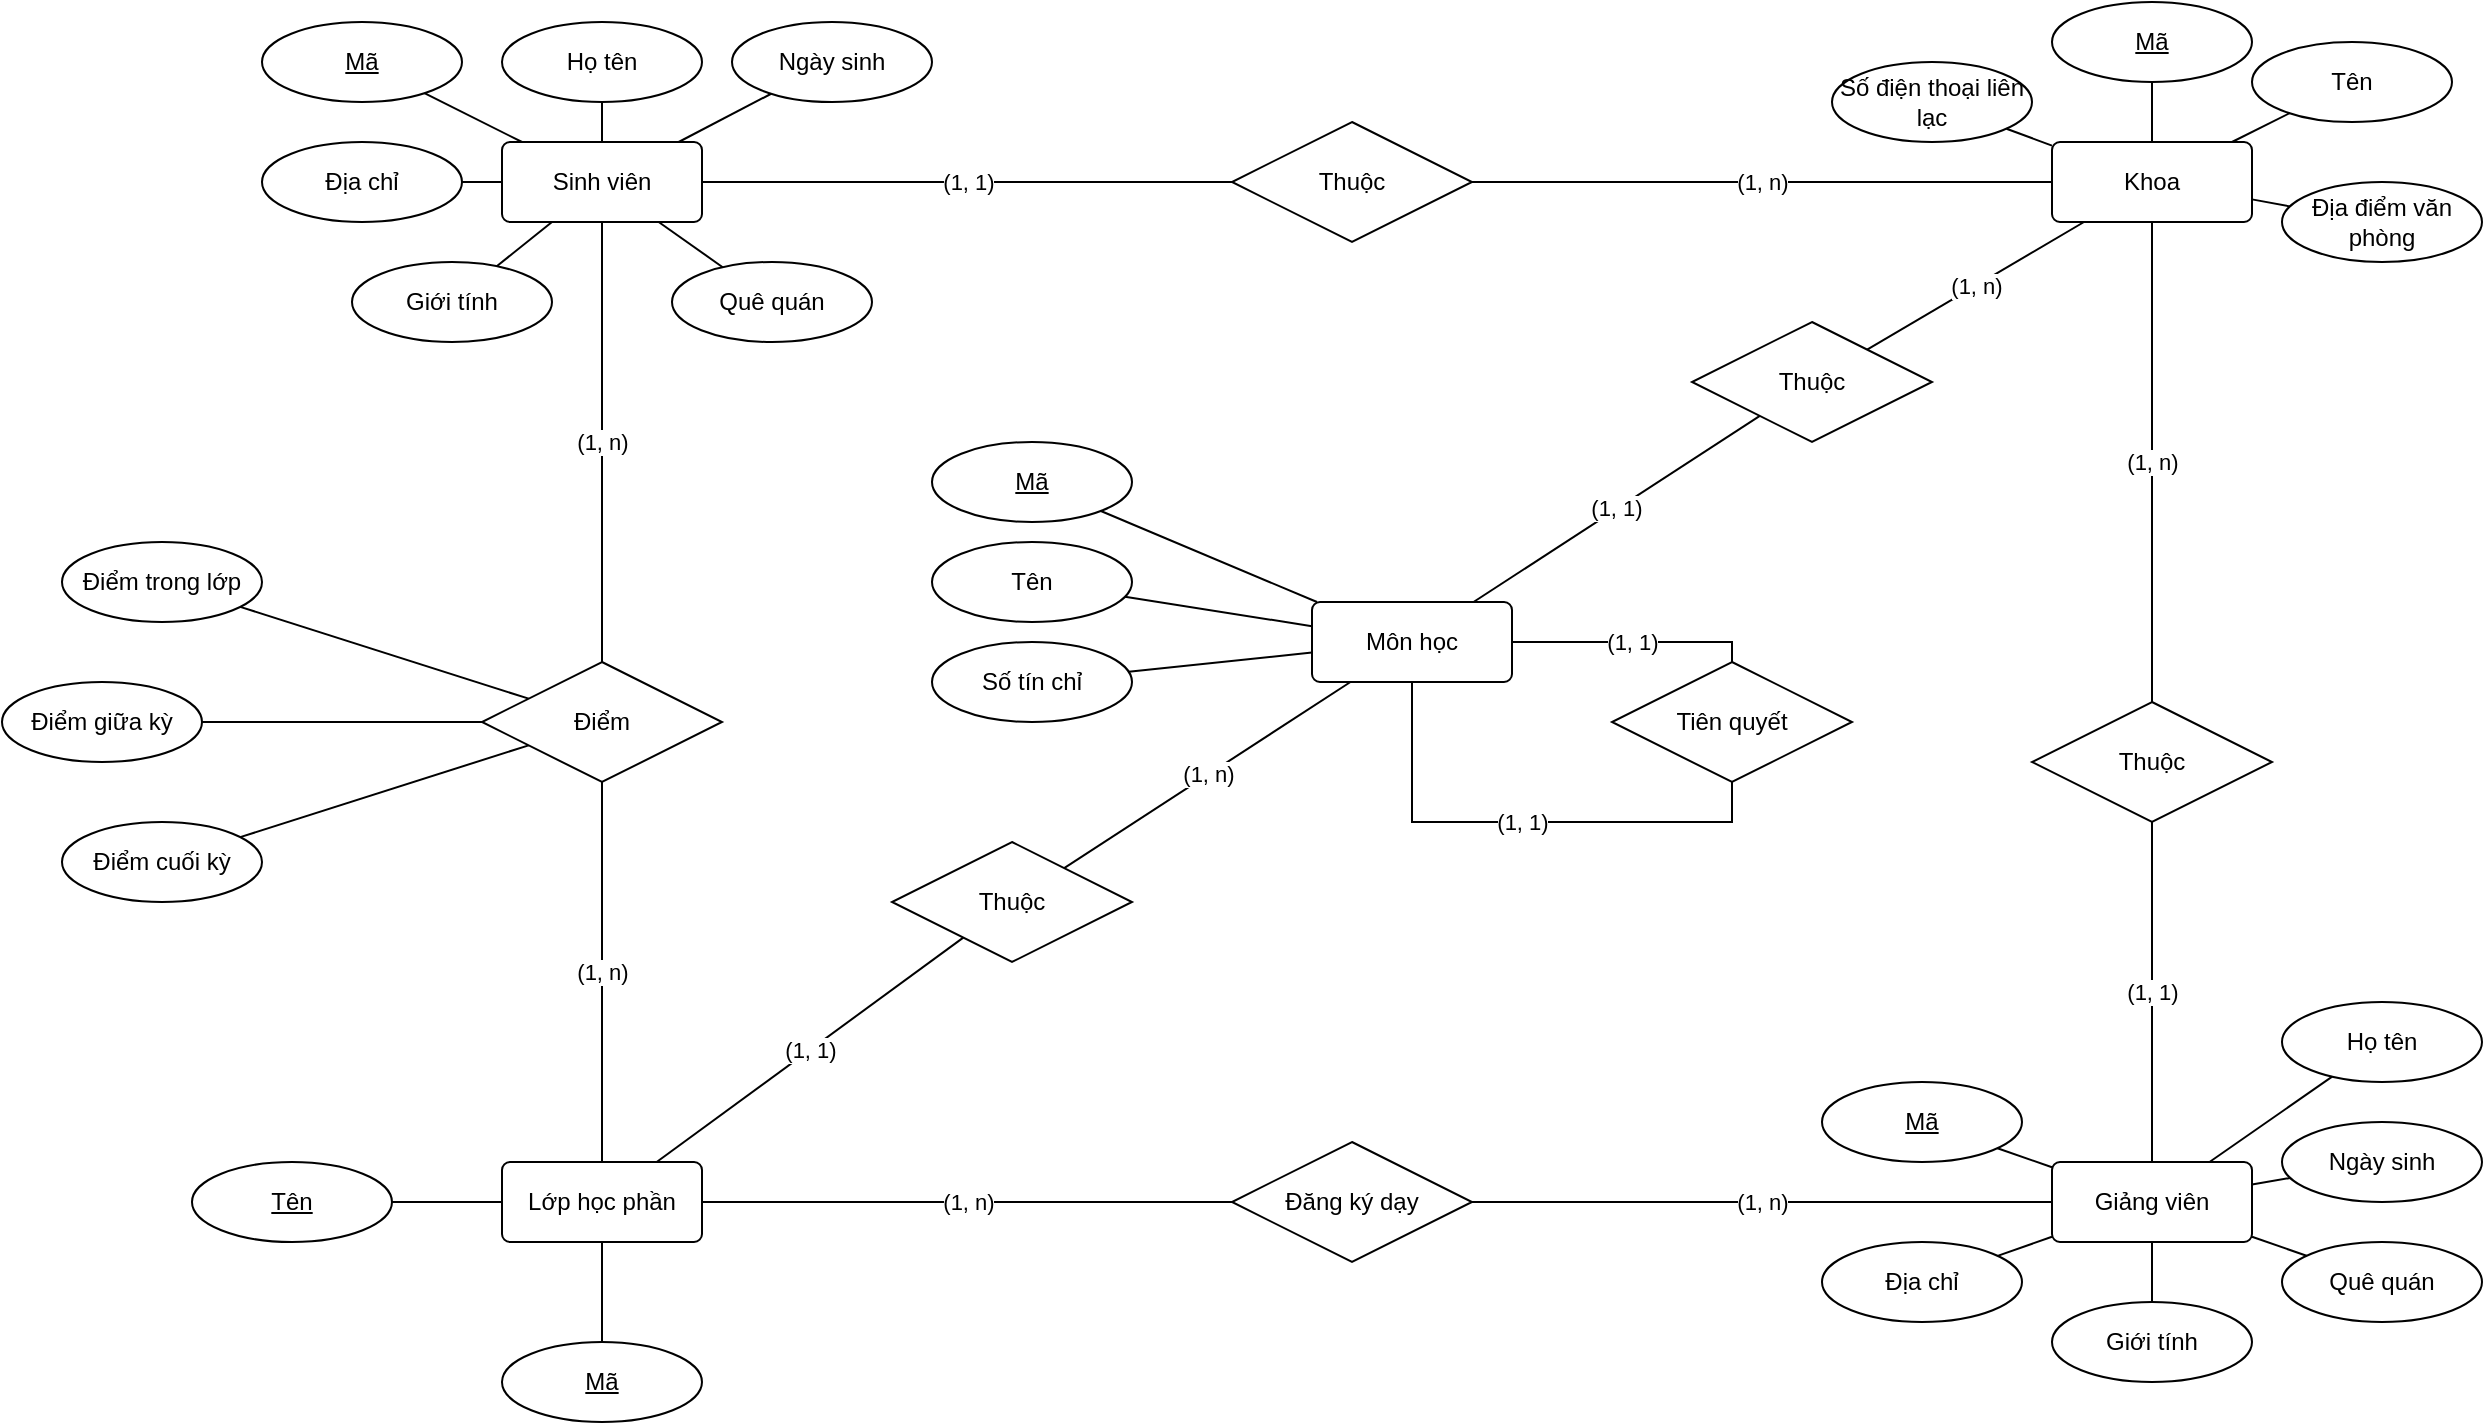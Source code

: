 <mxfile version="22.1.2" type="device">
  <diagram name="Page-1" id="t-g4zj92lSmAypl_RYMR">
    <mxGraphModel dx="1837" dy="449" grid="1" gridSize="10" guides="1" tooltips="1" connect="1" arrows="1" fold="1" page="1" pageScale="1" pageWidth="850" pageHeight="1100" math="0" shadow="0">
      <root>
        <mxCell id="0" />
        <mxCell id="1" parent="0" />
        <mxCell id="B-OX4hVf43A26zQZZ5Fq-1" value="Sinh viên" style="rounded=1;arcSize=10;whiteSpace=wrap;html=1;align=center;" parent="1" vertex="1">
          <mxGeometry x="85" y="300" width="100" height="40" as="geometry" />
        </mxCell>
        <mxCell id="B-OX4hVf43A26zQZZ5Fq-2" value="Mã" style="ellipse;whiteSpace=wrap;html=1;align=center;fontStyle=4;" parent="1" vertex="1">
          <mxGeometry x="-35" y="240" width="100" height="40" as="geometry" />
        </mxCell>
        <mxCell id="B-OX4hVf43A26zQZZ5Fq-3" value="Họ tên" style="ellipse;whiteSpace=wrap;html=1;align=center;" parent="1" vertex="1">
          <mxGeometry x="85" y="240" width="100" height="40" as="geometry" />
        </mxCell>
        <mxCell id="B-OX4hVf43A26zQZZ5Fq-4" value="Ngày sinh" style="ellipse;whiteSpace=wrap;html=1;align=center;" parent="1" vertex="1">
          <mxGeometry x="200" y="240" width="100" height="40" as="geometry" />
        </mxCell>
        <mxCell id="B-OX4hVf43A26zQZZ5Fq-5" value="Quê quán" style="ellipse;whiteSpace=wrap;html=1;align=center;" parent="1" vertex="1">
          <mxGeometry x="170" y="360" width="100" height="40" as="geometry" />
        </mxCell>
        <mxCell id="B-OX4hVf43A26zQZZ5Fq-6" value="Giới tính" style="ellipse;whiteSpace=wrap;html=1;align=center;" parent="1" vertex="1">
          <mxGeometry x="10" y="360" width="100" height="40" as="geometry" />
        </mxCell>
        <mxCell id="B-OX4hVf43A26zQZZ5Fq-7" value="Địa chỉ" style="ellipse;whiteSpace=wrap;html=1;align=center;" parent="1" vertex="1">
          <mxGeometry x="-35" y="300" width="100" height="40" as="geometry" />
        </mxCell>
        <mxCell id="B-OX4hVf43A26zQZZ5Fq-8" value="" style="endArrow=none;html=1;rounded=0;" parent="1" source="B-OX4hVf43A26zQZZ5Fq-1" target="B-OX4hVf43A26zQZZ5Fq-2" edge="1">
          <mxGeometry relative="1" as="geometry">
            <mxPoint x="235" y="390" as="sourcePoint" />
            <mxPoint x="395" y="390" as="targetPoint" />
          </mxGeometry>
        </mxCell>
        <mxCell id="B-OX4hVf43A26zQZZ5Fq-9" value="" style="endArrow=none;html=1;rounded=0;" parent="1" source="B-OX4hVf43A26zQZZ5Fq-1" target="B-OX4hVf43A26zQZZ5Fq-3" edge="1">
          <mxGeometry relative="1" as="geometry">
            <mxPoint x="127" y="310" as="sourcePoint" />
            <mxPoint x="72" y="249" as="targetPoint" />
          </mxGeometry>
        </mxCell>
        <mxCell id="B-OX4hVf43A26zQZZ5Fq-10" value="" style="endArrow=none;html=1;rounded=0;" parent="1" source="B-OX4hVf43A26zQZZ5Fq-1" target="B-OX4hVf43A26zQZZ5Fq-4" edge="1">
          <mxGeometry relative="1" as="geometry">
            <mxPoint x="150" y="310" as="sourcePoint" />
            <mxPoint x="170" y="220" as="targetPoint" />
          </mxGeometry>
        </mxCell>
        <mxCell id="B-OX4hVf43A26zQZZ5Fq-11" value="" style="endArrow=none;html=1;rounded=0;" parent="1" source="B-OX4hVf43A26zQZZ5Fq-1" target="B-OX4hVf43A26zQZZ5Fq-5" edge="1">
          <mxGeometry relative="1" as="geometry">
            <mxPoint x="160" y="320" as="sourcePoint" />
            <mxPoint x="180" y="230" as="targetPoint" />
          </mxGeometry>
        </mxCell>
        <mxCell id="B-OX4hVf43A26zQZZ5Fq-12" value="" style="endArrow=none;html=1;rounded=0;" parent="1" source="B-OX4hVf43A26zQZZ5Fq-1" target="B-OX4hVf43A26zQZZ5Fq-6" edge="1">
          <mxGeometry relative="1" as="geometry">
            <mxPoint x="170" y="330" as="sourcePoint" />
            <mxPoint x="190" y="240" as="targetPoint" />
          </mxGeometry>
        </mxCell>
        <mxCell id="B-OX4hVf43A26zQZZ5Fq-13" value="" style="endArrow=none;html=1;rounded=0;" parent="1" source="B-OX4hVf43A26zQZZ5Fq-7" target="B-OX4hVf43A26zQZZ5Fq-1" edge="1">
          <mxGeometry relative="1" as="geometry">
            <mxPoint x="180" y="340" as="sourcePoint" />
            <mxPoint x="200" y="250" as="targetPoint" />
          </mxGeometry>
        </mxCell>
        <mxCell id="B-OX4hVf43A26zQZZ5Fq-14" value="Khoa" style="rounded=1;arcSize=10;whiteSpace=wrap;html=1;align=center;" parent="1" vertex="1">
          <mxGeometry x="860" y="300" width="100" height="40" as="geometry" />
        </mxCell>
        <mxCell id="B-OX4hVf43A26zQZZ5Fq-15" value="Tên" style="ellipse;whiteSpace=wrap;html=1;align=center;" parent="1" vertex="1">
          <mxGeometry x="960" y="250" width="100" height="40" as="geometry" />
        </mxCell>
        <mxCell id="B-OX4hVf43A26zQZZ5Fq-16" value="Địa điểm văn phòng" style="ellipse;whiteSpace=wrap;html=1;align=center;" parent="1" vertex="1">
          <mxGeometry x="975" y="320" width="100" height="40" as="geometry" />
        </mxCell>
        <mxCell id="B-OX4hVf43A26zQZZ5Fq-17" value="Số điện thoại liên lạc" style="ellipse;whiteSpace=wrap;html=1;align=center;" parent="1" vertex="1">
          <mxGeometry x="750" y="260" width="100" height="40" as="geometry" />
        </mxCell>
        <mxCell id="B-OX4hVf43A26zQZZ5Fq-18" value="" style="endArrow=none;html=1;rounded=0;" parent="1" source="B-OX4hVf43A26zQZZ5Fq-17" target="B-OX4hVf43A26zQZZ5Fq-14" edge="1">
          <mxGeometry relative="1" as="geometry">
            <mxPoint x="600" y="348" as="sourcePoint" />
            <mxPoint x="623" y="357" as="targetPoint" />
          </mxGeometry>
        </mxCell>
        <mxCell id="B-OX4hVf43A26zQZZ5Fq-19" value="" style="endArrow=none;html=1;rounded=0;" parent="1" source="B-OX4hVf43A26zQZZ5Fq-16" target="B-OX4hVf43A26zQZZ5Fq-14" edge="1">
          <mxGeometry relative="1" as="geometry">
            <mxPoint x="912" y="410" as="sourcePoint" />
            <mxPoint x="918" y="350" as="targetPoint" />
          </mxGeometry>
        </mxCell>
        <mxCell id="B-OX4hVf43A26zQZZ5Fq-20" value="" style="endArrow=none;html=1;rounded=0;" parent="1" source="B-OX4hVf43A26zQZZ5Fq-15" target="B-OX4hVf43A26zQZZ5Fq-14" edge="1">
          <mxGeometry relative="1" as="geometry">
            <mxPoint x="1010" y="302" as="sourcePoint" />
            <mxPoint x="970" y="315" as="targetPoint" />
          </mxGeometry>
        </mxCell>
        <mxCell id="B-OX4hVf43A26zQZZ5Fq-21" value="Mã" style="ellipse;whiteSpace=wrap;html=1;align=center;fontStyle=4;" parent="1" vertex="1">
          <mxGeometry x="860" y="230" width="100" height="40" as="geometry" />
        </mxCell>
        <mxCell id="B-OX4hVf43A26zQZZ5Fq-22" value="" style="endArrow=none;html=1;rounded=0;" parent="1" source="B-OX4hVf43A26zQZZ5Fq-21" target="B-OX4hVf43A26zQZZ5Fq-14" edge="1">
          <mxGeometry relative="1" as="geometry">
            <mxPoint x="851" y="296" as="sourcePoint" />
            <mxPoint x="880" y="310" as="targetPoint" />
          </mxGeometry>
        </mxCell>
        <mxCell id="B-OX4hVf43A26zQZZ5Fq-23" value="Môn học" style="rounded=1;arcSize=10;whiteSpace=wrap;html=1;align=center;" parent="1" vertex="1">
          <mxGeometry x="490" y="530" width="100" height="40" as="geometry" />
        </mxCell>
        <mxCell id="B-OX4hVf43A26zQZZ5Fq-24" value="Mã" style="ellipse;whiteSpace=wrap;html=1;align=center;fontStyle=4;" parent="1" vertex="1">
          <mxGeometry x="300" y="450" width="100" height="40" as="geometry" />
        </mxCell>
        <mxCell id="B-OX4hVf43A26zQZZ5Fq-25" value="" style="endArrow=none;html=1;rounded=0;" parent="1" source="B-OX4hVf43A26zQZZ5Fq-24" target="B-OX4hVf43A26zQZZ5Fq-23" edge="1">
          <mxGeometry relative="1" as="geometry">
            <mxPoint x="511" y="306" as="sourcePoint" />
            <mxPoint x="530" y="310" as="targetPoint" />
          </mxGeometry>
        </mxCell>
        <mxCell id="B-OX4hVf43A26zQZZ5Fq-26" value="Tên" style="ellipse;whiteSpace=wrap;html=1;align=center;" parent="1" vertex="1">
          <mxGeometry x="300" y="500" width="100" height="40" as="geometry" />
        </mxCell>
        <mxCell id="B-OX4hVf43A26zQZZ5Fq-27" value="" style="endArrow=none;html=1;rounded=0;" parent="1" source="B-OX4hVf43A26zQZZ5Fq-23" target="B-OX4hVf43A26zQZZ5Fq-26" edge="1">
          <mxGeometry relative="1" as="geometry">
            <mxPoint x="486" y="446" as="sourcePoint" />
            <mxPoint x="515" y="460" as="targetPoint" />
          </mxGeometry>
        </mxCell>
        <mxCell id="B-OX4hVf43A26zQZZ5Fq-28" value="Số tín chỉ" style="ellipse;whiteSpace=wrap;html=1;align=center;" parent="1" vertex="1">
          <mxGeometry x="300" y="550" width="100" height="40" as="geometry" />
        </mxCell>
        <mxCell id="B-OX4hVf43A26zQZZ5Fq-29" value="" style="endArrow=none;html=1;rounded=0;" parent="1" source="B-OX4hVf43A26zQZZ5Fq-23" target="B-OX4hVf43A26zQZZ5Fq-28" edge="1">
          <mxGeometry relative="1" as="geometry">
            <mxPoint x="555" y="460" as="sourcePoint" />
            <mxPoint x="555" y="430" as="targetPoint" />
          </mxGeometry>
        </mxCell>
        <mxCell id="B-OX4hVf43A26zQZZ5Fq-30" value="Điểm trong lớp" style="ellipse;whiteSpace=wrap;html=1;align=center;" parent="1" vertex="1">
          <mxGeometry x="-135" y="500" width="100" height="40" as="geometry" />
        </mxCell>
        <mxCell id="B-OX4hVf43A26zQZZ5Fq-31" value="Điểm giữa kỳ" style="ellipse;whiteSpace=wrap;html=1;align=center;" parent="1" vertex="1">
          <mxGeometry x="-165" y="570" width="100" height="40" as="geometry" />
        </mxCell>
        <mxCell id="B-OX4hVf43A26zQZZ5Fq-32" value="Điểm cuối kỳ" style="ellipse;whiteSpace=wrap;html=1;align=center;" parent="1" vertex="1">
          <mxGeometry x="-135" y="640" width="100" height="40" as="geometry" />
        </mxCell>
        <mxCell id="Op7dQjU8Ui1MHjDmCNEx-7" value="(1, 1)" style="endArrow=none;html=1;rounded=0;" parent="1" source="Op7dQjU8Ui1MHjDmCNEx-1" target="B-OX4hVf43A26zQZZ5Fq-23" edge="1">
          <mxGeometry relative="1" as="geometry">
            <mxPoint x="505" y="549" as="sourcePoint" />
            <mxPoint x="570" y="650" as="targetPoint" />
            <Array as="points">
              <mxPoint x="700" y="640" />
              <mxPoint x="540" y="640" />
            </Array>
          </mxGeometry>
        </mxCell>
        <mxCell id="Op7dQjU8Ui1MHjDmCNEx-8" value="(1, 1)" style="endArrow=none;html=1;rounded=0;" parent="1" source="B-OX4hVf43A26zQZZ5Fq-23" target="Op7dQjU8Ui1MHjDmCNEx-1" edge="1">
          <mxGeometry relative="1" as="geometry">
            <mxPoint x="542" y="540" as="sourcePoint" />
            <mxPoint x="790" y="520" as="targetPoint" />
            <Array as="points">
              <mxPoint x="700" y="550" />
            </Array>
          </mxGeometry>
        </mxCell>
        <mxCell id="Op7dQjU8Ui1MHjDmCNEx-1" value="Tiên quyết" style="shape=rhombus;perimeter=rhombusPerimeter;whiteSpace=wrap;html=1;align=center;" parent="1" vertex="1">
          <mxGeometry x="640" y="560" width="120" height="60" as="geometry" />
        </mxCell>
        <mxCell id="Op7dQjU8Ui1MHjDmCNEx-9" value="(1, n)" style="endArrow=none;html=1;rounded=0;" parent="1" source="Op7dQjU8Ui1MHjDmCNEx-10" target="B-OX4hVf43A26zQZZ5Fq-14" edge="1">
          <mxGeometry relative="1" as="geometry">
            <mxPoint x="195" y="348" as="sourcePoint" />
            <mxPoint x="218" y="357" as="targetPoint" />
          </mxGeometry>
        </mxCell>
        <mxCell id="Op7dQjU8Ui1MHjDmCNEx-11" value="(1, 1)" style="endArrow=none;html=1;rounded=0;" parent="1" source="B-OX4hVf43A26zQZZ5Fq-1" target="Op7dQjU8Ui1MHjDmCNEx-10" edge="1">
          <mxGeometry relative="1" as="geometry">
            <mxPoint x="185" y="320" as="sourcePoint" />
            <mxPoint x="715" y="320" as="targetPoint" />
          </mxGeometry>
        </mxCell>
        <mxCell id="Op7dQjU8Ui1MHjDmCNEx-10" value="Thuộc" style="shape=rhombus;perimeter=rhombusPerimeter;whiteSpace=wrap;html=1;align=center;" parent="1" vertex="1">
          <mxGeometry x="450" y="290" width="120" height="60" as="geometry" />
        </mxCell>
        <mxCell id="Op7dQjU8Ui1MHjDmCNEx-17" value="" style="endArrow=none;html=1;rounded=0;" parent="1" source="3uWFEdyw3kZ3wgzEAPlj-33" target="B-OX4hVf43A26zQZZ5Fq-30" edge="1">
          <mxGeometry relative="1" as="geometry">
            <mxPoint x="-78.521" y="570" as="sourcePoint" />
            <mxPoint x="95" y="507" as="targetPoint" />
          </mxGeometry>
        </mxCell>
        <mxCell id="Op7dQjU8Ui1MHjDmCNEx-18" value="" style="endArrow=none;html=1;rounded=0;" parent="1" source="3uWFEdyw3kZ3wgzEAPlj-33" target="B-OX4hVf43A26zQZZ5Fq-31" edge="1">
          <mxGeometry relative="1" as="geometry">
            <mxPoint x="-100" y="590" as="sourcePoint" />
            <mxPoint x="-106" y="545" as="targetPoint" />
          </mxGeometry>
        </mxCell>
        <mxCell id="Op7dQjU8Ui1MHjDmCNEx-19" value="" style="endArrow=none;html=1;rounded=0;" parent="1" source="3uWFEdyw3kZ3wgzEAPlj-33" target="B-OX4hVf43A26zQZZ5Fq-32" edge="1">
          <mxGeometry relative="1" as="geometry">
            <mxPoint x="-78.521" y="610" as="sourcePoint" />
            <mxPoint x="-149" y="546" as="targetPoint" />
          </mxGeometry>
        </mxCell>
        <mxCell id="Op7dQjU8Ui1MHjDmCNEx-20" value="(1, n)" style="endArrow=none;html=1;rounded=0;" parent="1" source="Op7dQjU8Ui1MHjDmCNEx-21" target="B-OX4hVf43A26zQZZ5Fq-14" edge="1">
          <mxGeometry relative="1" as="geometry">
            <mxPoint x="305" y="660" as="sourcePoint" />
            <mxPoint x="465" y="660" as="targetPoint" />
          </mxGeometry>
        </mxCell>
        <mxCell id="Op7dQjU8Ui1MHjDmCNEx-22" value="(1, 1)" style="endArrow=none;html=1;rounded=0;" parent="1" source="B-OX4hVf43A26zQZZ5Fq-23" target="Op7dQjU8Ui1MHjDmCNEx-21" edge="1">
          <mxGeometry relative="1" as="geometry">
            <mxPoint x="446" y="720" as="sourcePoint" />
            <mxPoint x="749" y="340" as="targetPoint" />
          </mxGeometry>
        </mxCell>
        <mxCell id="Op7dQjU8Ui1MHjDmCNEx-21" value="Thuộc" style="shape=rhombus;perimeter=rhombusPerimeter;whiteSpace=wrap;html=1;align=center;" parent="1" vertex="1">
          <mxGeometry x="680" y="390" width="120" height="60" as="geometry" />
        </mxCell>
        <mxCell id="3uWFEdyw3kZ3wgzEAPlj-2" value="Giảng viên" style="rounded=1;arcSize=10;whiteSpace=wrap;html=1;align=center;" parent="1" vertex="1">
          <mxGeometry x="860" y="810" width="100" height="40" as="geometry" />
        </mxCell>
        <mxCell id="3uWFEdyw3kZ3wgzEAPlj-3" value="Mã" style="ellipse;whiteSpace=wrap;html=1;align=center;fontStyle=4;" parent="1" vertex="1">
          <mxGeometry x="745" y="770" width="100" height="40" as="geometry" />
        </mxCell>
        <mxCell id="3uWFEdyw3kZ3wgzEAPlj-4" value="Họ tên" style="ellipse;whiteSpace=wrap;html=1;align=center;" parent="1" vertex="1">
          <mxGeometry x="975" y="730" width="100" height="40" as="geometry" />
        </mxCell>
        <mxCell id="3uWFEdyw3kZ3wgzEAPlj-5" value="Ngày sinh" style="ellipse;whiteSpace=wrap;html=1;align=center;" parent="1" vertex="1">
          <mxGeometry x="975" y="790" width="100" height="40" as="geometry" />
        </mxCell>
        <mxCell id="3uWFEdyw3kZ3wgzEAPlj-6" value="Quê quán" style="ellipse;whiteSpace=wrap;html=1;align=center;" parent="1" vertex="1">
          <mxGeometry x="975" y="850" width="100" height="40" as="geometry" />
        </mxCell>
        <mxCell id="3uWFEdyw3kZ3wgzEAPlj-7" value="Giới tính" style="ellipse;whiteSpace=wrap;html=1;align=center;" parent="1" vertex="1">
          <mxGeometry x="860" y="880" width="100" height="40" as="geometry" />
        </mxCell>
        <mxCell id="3uWFEdyw3kZ3wgzEAPlj-8" value="Địa chỉ" style="ellipse;whiteSpace=wrap;html=1;align=center;" parent="1" vertex="1">
          <mxGeometry x="745" y="850" width="100" height="40" as="geometry" />
        </mxCell>
        <mxCell id="3uWFEdyw3kZ3wgzEAPlj-9" value="" style="endArrow=none;html=1;rounded=0;" parent="1" source="3uWFEdyw3kZ3wgzEAPlj-2" target="3uWFEdyw3kZ3wgzEAPlj-3" edge="1">
          <mxGeometry relative="1" as="geometry">
            <mxPoint x="1015" y="900" as="sourcePoint" />
            <mxPoint x="1175" y="900" as="targetPoint" />
          </mxGeometry>
        </mxCell>
        <mxCell id="3uWFEdyw3kZ3wgzEAPlj-10" value="" style="endArrow=none;html=1;rounded=0;" parent="1" source="3uWFEdyw3kZ3wgzEAPlj-2" target="3uWFEdyw3kZ3wgzEAPlj-4" edge="1">
          <mxGeometry relative="1" as="geometry">
            <mxPoint x="907" y="820" as="sourcePoint" />
            <mxPoint x="852" y="759" as="targetPoint" />
          </mxGeometry>
        </mxCell>
        <mxCell id="3uWFEdyw3kZ3wgzEAPlj-11" value="" style="endArrow=none;html=1;rounded=0;" parent="1" source="3uWFEdyw3kZ3wgzEAPlj-2" target="3uWFEdyw3kZ3wgzEAPlj-5" edge="1">
          <mxGeometry relative="1" as="geometry">
            <mxPoint x="930" y="820" as="sourcePoint" />
            <mxPoint x="950" y="730" as="targetPoint" />
          </mxGeometry>
        </mxCell>
        <mxCell id="3uWFEdyw3kZ3wgzEAPlj-12" value="" style="endArrow=none;html=1;rounded=0;" parent="1" source="3uWFEdyw3kZ3wgzEAPlj-2" target="3uWFEdyw3kZ3wgzEAPlj-6" edge="1">
          <mxGeometry relative="1" as="geometry">
            <mxPoint x="940" y="830" as="sourcePoint" />
            <mxPoint x="960" y="740" as="targetPoint" />
          </mxGeometry>
        </mxCell>
        <mxCell id="3uWFEdyw3kZ3wgzEAPlj-13" value="" style="endArrow=none;html=1;rounded=0;" parent="1" source="3uWFEdyw3kZ3wgzEAPlj-2" target="3uWFEdyw3kZ3wgzEAPlj-7" edge="1">
          <mxGeometry relative="1" as="geometry">
            <mxPoint x="950" y="840" as="sourcePoint" />
            <mxPoint x="970" y="750" as="targetPoint" />
          </mxGeometry>
        </mxCell>
        <mxCell id="3uWFEdyw3kZ3wgzEAPlj-14" value="" style="endArrow=none;html=1;rounded=0;" parent="1" source="3uWFEdyw3kZ3wgzEAPlj-8" target="3uWFEdyw3kZ3wgzEAPlj-2" edge="1">
          <mxGeometry relative="1" as="geometry">
            <mxPoint x="960" y="850" as="sourcePoint" />
            <mxPoint x="980" y="760" as="targetPoint" />
          </mxGeometry>
        </mxCell>
        <mxCell id="3uWFEdyw3kZ3wgzEAPlj-20" value="(1, n)" style="endArrow=none;html=1;rounded=0;" parent="1" source="3uWFEdyw3kZ3wgzEAPlj-22" target="B-OX4hVf43A26zQZZ5Fq-14" edge="1">
          <mxGeometry relative="1" as="geometry">
            <mxPoint x="665" y="638" as="sourcePoint" />
            <mxPoint x="1185" y="610" as="targetPoint" />
          </mxGeometry>
        </mxCell>
        <mxCell id="3uWFEdyw3kZ3wgzEAPlj-21" value="(1, 1)" style="endArrow=none;html=1;rounded=0;" parent="1" source="3uWFEdyw3kZ3wgzEAPlj-2" target="3uWFEdyw3kZ3wgzEAPlj-22" edge="1">
          <mxGeometry relative="1" as="geometry">
            <mxPoint x="655" y="610" as="sourcePoint" />
            <mxPoint x="1185" y="610" as="targetPoint" />
          </mxGeometry>
        </mxCell>
        <mxCell id="3uWFEdyw3kZ3wgzEAPlj-22" value="Thuộc" style="shape=rhombus;perimeter=rhombusPerimeter;whiteSpace=wrap;html=1;align=center;" parent="1" vertex="1">
          <mxGeometry x="850" y="580" width="120" height="60" as="geometry" />
        </mxCell>
        <mxCell id="3uWFEdyw3kZ3wgzEAPlj-23" value="Lớp học phần" style="rounded=1;arcSize=10;whiteSpace=wrap;html=1;align=center;" parent="1" vertex="1">
          <mxGeometry x="85" y="810" width="100" height="40" as="geometry" />
        </mxCell>
        <mxCell id="3uWFEdyw3kZ3wgzEAPlj-26" value="(1, n)" style="endArrow=none;html=1;rounded=0;" parent="1" source="3uWFEdyw3kZ3wgzEAPlj-30" target="B-OX4hVf43A26zQZZ5Fq-23" edge="1">
          <mxGeometry relative="1" as="geometry">
            <mxPoint x="600" y="710" as="sourcePoint" />
            <mxPoint x="760" y="710" as="targetPoint" />
          </mxGeometry>
        </mxCell>
        <mxCell id="3uWFEdyw3kZ3wgzEAPlj-27" value="" style="endArrow=none;html=1;rounded=0;" parent="1" source="3uWFEdyw3kZ3wgzEAPlj-23" target="3uWFEdyw3kZ3wgzEAPlj-29" edge="1">
          <mxGeometry relative="1" as="geometry">
            <mxPoint x="375" y="690" as="sourcePoint" />
            <mxPoint x="118.736" y="830.77" as="targetPoint" />
          </mxGeometry>
        </mxCell>
        <mxCell id="3uWFEdyw3kZ3wgzEAPlj-29" value="Mã" style="ellipse;whiteSpace=wrap;html=1;align=center;fontStyle=4;" parent="1" vertex="1">
          <mxGeometry x="84.996" y="900.0" width="100" height="40" as="geometry" />
        </mxCell>
        <mxCell id="3uWFEdyw3kZ3wgzEAPlj-31" value="(1, 1)" style="endArrow=none;html=1;rounded=0;" parent="1" source="3uWFEdyw3kZ3wgzEAPlj-23" target="3uWFEdyw3kZ3wgzEAPlj-30" edge="1">
          <mxGeometry relative="1" as="geometry">
            <mxPoint x="374" y="760" as="sourcePoint" />
            <mxPoint x="531" y="540" as="targetPoint" />
          </mxGeometry>
        </mxCell>
        <mxCell id="3uWFEdyw3kZ3wgzEAPlj-30" value="Thuộc" style="shape=rhombus;perimeter=rhombusPerimeter;whiteSpace=wrap;html=1;align=center;" parent="1" vertex="1">
          <mxGeometry x="280" y="650" width="120" height="60" as="geometry" />
        </mxCell>
        <mxCell id="3uWFEdyw3kZ3wgzEAPlj-32" value="(1, n)" style="endArrow=none;html=1;rounded=0;" parent="1" source="3uWFEdyw3kZ3wgzEAPlj-33" target="3uWFEdyw3kZ3wgzEAPlj-23" edge="1">
          <mxGeometry relative="1" as="geometry">
            <mxPoint x="260" y="550" as="sourcePoint" />
            <mxPoint x="420" y="550" as="targetPoint" />
          </mxGeometry>
        </mxCell>
        <mxCell id="3uWFEdyw3kZ3wgzEAPlj-34" value="(1, n)" style="endArrow=none;html=1;rounded=0;" parent="1" source="B-OX4hVf43A26zQZZ5Fq-1" target="3uWFEdyw3kZ3wgzEAPlj-33" edge="1">
          <mxGeometry relative="1" as="geometry">
            <mxPoint x="143" y="340" as="sourcePoint" />
            <mxPoint x="332" y="810" as="targetPoint" />
          </mxGeometry>
        </mxCell>
        <mxCell id="3uWFEdyw3kZ3wgzEAPlj-33" value="Điểm" style="shape=rhombus;perimeter=rhombusPerimeter;whiteSpace=wrap;html=1;align=center;" parent="1" vertex="1">
          <mxGeometry x="75" y="560" width="120" height="60" as="geometry" />
        </mxCell>
        <mxCell id="3uWFEdyw3kZ3wgzEAPlj-36" value="(1, n)" style="endArrow=none;html=1;rounded=0;" parent="1" source="3uWFEdyw3kZ3wgzEAPlj-37" target="3uWFEdyw3kZ3wgzEAPlj-2" edge="1">
          <mxGeometry relative="1" as="geometry">
            <mxPoint x="340" y="680" as="sourcePoint" />
            <mxPoint x="500" y="680" as="targetPoint" />
          </mxGeometry>
        </mxCell>
        <mxCell id="3uWFEdyw3kZ3wgzEAPlj-38" value="(1, n)" style="endArrow=none;html=1;rounded=0;" parent="1" source="3uWFEdyw3kZ3wgzEAPlj-23" target="3uWFEdyw3kZ3wgzEAPlj-37" edge="1">
          <mxGeometry relative="1" as="geometry">
            <mxPoint x="390" y="830" as="sourcePoint" />
            <mxPoint x="855" y="830" as="targetPoint" />
          </mxGeometry>
        </mxCell>
        <mxCell id="3uWFEdyw3kZ3wgzEAPlj-37" value="Đăng ký dạy" style="shape=rhombus;perimeter=rhombusPerimeter;whiteSpace=wrap;html=1;align=center;" parent="1" vertex="1">
          <mxGeometry x="450" y="800" width="120" height="60" as="geometry" />
        </mxCell>
        <mxCell id="Hkob4HYf9jc5gfqjVbv6-1" value="" style="endArrow=none;html=1;rounded=0;" parent="1" source="3uWFEdyw3kZ3wgzEAPlj-23" target="Hkob4HYf9jc5gfqjVbv6-2" edge="1">
          <mxGeometry relative="1" as="geometry">
            <mxPoint x="-20" y="780" as="sourcePoint" />
            <mxPoint x="-36.264" y="760.77" as="targetPoint" />
          </mxGeometry>
        </mxCell>
        <mxCell id="Hkob4HYf9jc5gfqjVbv6-2" value="Tên" style="ellipse;whiteSpace=wrap;html=1;align=center;fontStyle=4;" parent="1" vertex="1">
          <mxGeometry x="-70.004" y="810.0" width="100" height="40" as="geometry" />
        </mxCell>
      </root>
    </mxGraphModel>
  </diagram>
</mxfile>

